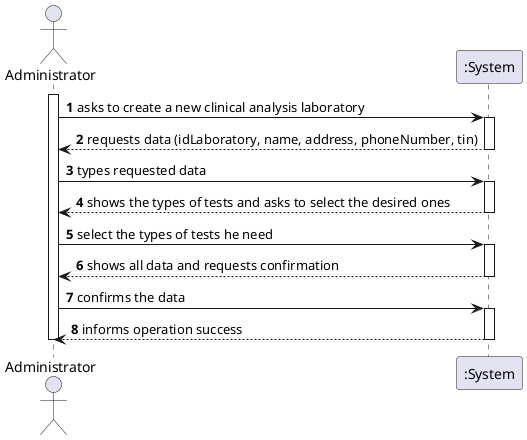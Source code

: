@startuml
autonumber
actor "Administrator" as OE

activate OE
OE -> ":System" : asks to create a new clinical analysis laboratory
activate ":System"
":System" --> OE : requests data (idLaboratory, name, address, phoneNumber, tin)
deactivate ":System"

OE -> ":System" : types requested data
activate ":System"
":System" --> OE : shows the types of tests and asks to select the desired ones
deactivate ":System"

OE -> ":System" : select the types of tests he need
activate ":System"
":System" --> OE : shows all data and requests confirmation
deactivate ":System"

OE -> ":System" : confirms the data
activate ":System"
":System" --> OE : informs operation success
deactivate ":System"

deactivate OE

@enduml